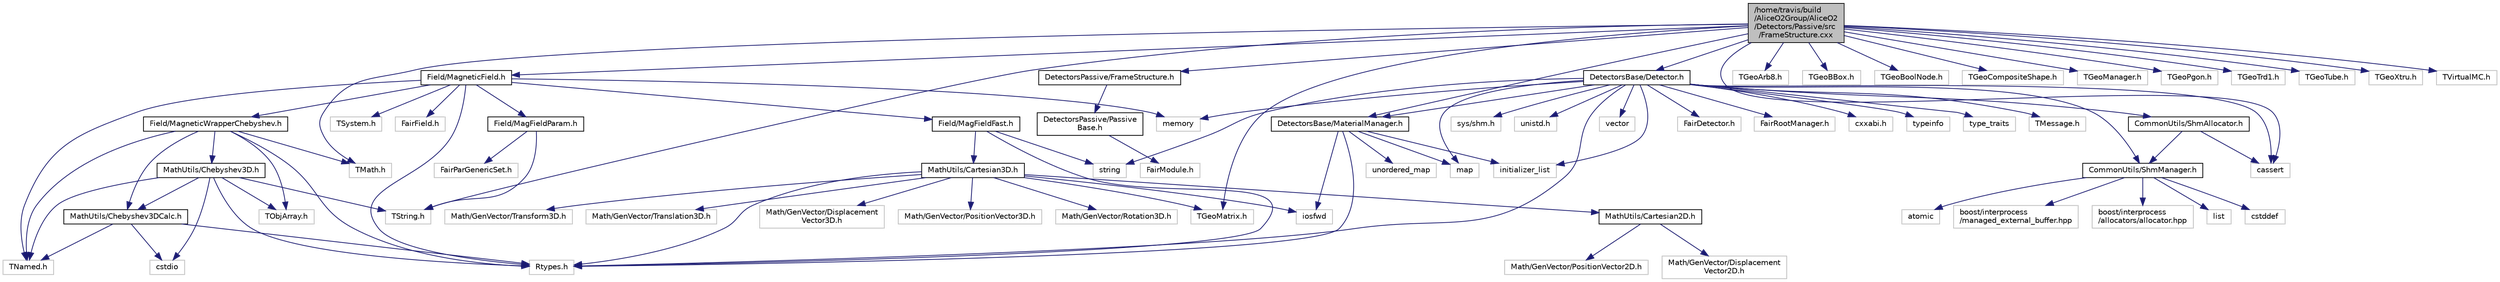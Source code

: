 digraph "/home/travis/build/AliceO2Group/AliceO2/Detectors/Passive/src/FrameStructure.cxx"
{
 // INTERACTIVE_SVG=YES
  bgcolor="transparent";
  edge [fontname="Helvetica",fontsize="10",labelfontname="Helvetica",labelfontsize="10"];
  node [fontname="Helvetica",fontsize="10",shape=record];
  Node0 [label="/home/travis/build\l/AliceO2Group/AliceO2\l/Detectors/Passive/src\l/FrameStructure.cxx",height=0.2,width=0.4,color="black", fillcolor="grey75", style="filled", fontcolor="black"];
  Node0 -> Node1 [color="midnightblue",fontsize="10",style="solid",fontname="Helvetica"];
  Node1 [label="Field/MagneticField.h",height=0.2,width=0.4,color="black",URL="$db/d4b/MagneticField_8h.html",tooltip="Definition of the MagF class. "];
  Node1 -> Node2 [color="midnightblue",fontsize="10",style="solid",fontname="Helvetica"];
  Node2 [label="FairField.h",height=0.2,width=0.4,color="grey75"];
  Node1 -> Node3 [color="midnightblue",fontsize="10",style="solid",fontname="Helvetica"];
  Node3 [label="Field/MagFieldParam.h",height=0.2,width=0.4,color="black",URL="$d3/d91/MagFieldParam_8h.html",tooltip="Definition of the MagFieldParam: container for ALICE mag. field parameters. "];
  Node3 -> Node4 [color="midnightblue",fontsize="10",style="solid",fontname="Helvetica"];
  Node4 [label="FairParGenericSet.h",height=0.2,width=0.4,color="grey75"];
  Node3 -> Node5 [color="midnightblue",fontsize="10",style="solid",fontname="Helvetica"];
  Node5 [label="TString.h",height=0.2,width=0.4,color="grey75"];
  Node1 -> Node6 [color="midnightblue",fontsize="10",style="solid",fontname="Helvetica"];
  Node6 [label="Field/MagneticWrapperChebyshev.h",height=0.2,width=0.4,color="black",URL="$dd/dfb/MagneticWrapperChebyshev_8h.html"];
  Node6 -> Node7 [color="midnightblue",fontsize="10",style="solid",fontname="Helvetica"];
  Node7 [label="TMath.h",height=0.2,width=0.4,color="grey75"];
  Node6 -> Node8 [color="midnightblue",fontsize="10",style="solid",fontname="Helvetica"];
  Node8 [label="TNamed.h",height=0.2,width=0.4,color="grey75"];
  Node6 -> Node9 [color="midnightblue",fontsize="10",style="solid",fontname="Helvetica"];
  Node9 [label="TObjArray.h",height=0.2,width=0.4,color="grey75"];
  Node6 -> Node10 [color="midnightblue",fontsize="10",style="solid",fontname="Helvetica"];
  Node10 [label="MathUtils/Chebyshev3D.h",height=0.2,width=0.4,color="black",URL="$d8/d64/Chebyshev3D_8h.html"];
  Node10 -> Node8 [color="midnightblue",fontsize="10",style="solid",fontname="Helvetica"];
  Node10 -> Node9 [color="midnightblue",fontsize="10",style="solid",fontname="Helvetica"];
  Node10 -> Node11 [color="midnightblue",fontsize="10",style="solid",fontname="Helvetica"];
  Node11 [label="cstdio",height=0.2,width=0.4,color="grey75"];
  Node10 -> Node12 [color="midnightblue",fontsize="10",style="solid",fontname="Helvetica"];
  Node12 [label="MathUtils/Chebyshev3DCalc.h",height=0.2,width=0.4,color="black",URL="$d4/d08/Chebyshev3DCalc_8h.html"];
  Node12 -> Node8 [color="midnightblue",fontsize="10",style="solid",fontname="Helvetica"];
  Node12 -> Node11 [color="midnightblue",fontsize="10",style="solid",fontname="Helvetica"];
  Node12 -> Node13 [color="midnightblue",fontsize="10",style="solid",fontname="Helvetica"];
  Node13 [label="Rtypes.h",height=0.2,width=0.4,color="grey75"];
  Node10 -> Node13 [color="midnightblue",fontsize="10",style="solid",fontname="Helvetica"];
  Node10 -> Node5 [color="midnightblue",fontsize="10",style="solid",fontname="Helvetica"];
  Node6 -> Node12 [color="midnightblue",fontsize="10",style="solid",fontname="Helvetica"];
  Node6 -> Node13 [color="midnightblue",fontsize="10",style="solid",fontname="Helvetica"];
  Node1 -> Node14 [color="midnightblue",fontsize="10",style="solid",fontname="Helvetica"];
  Node14 [label="Field/MagFieldFast.h",height=0.2,width=0.4,color="black",URL="$da/df4/MagFieldFast_8h.html",tooltip="Definition of the fast magnetic field parametrization MagFieldFast. "];
  Node14 -> Node13 [color="midnightblue",fontsize="10",style="solid",fontname="Helvetica"];
  Node14 -> Node15 [color="midnightblue",fontsize="10",style="solid",fontname="Helvetica"];
  Node15 [label="string",height=0.2,width=0.4,color="grey75"];
  Node14 -> Node16 [color="midnightblue",fontsize="10",style="solid",fontname="Helvetica"];
  Node16 [label="MathUtils/Cartesian3D.h",height=0.2,width=0.4,color="black",URL="$dd/d76/Cartesian3D_8h.html"];
  Node16 -> Node17 [color="midnightblue",fontsize="10",style="solid",fontname="Helvetica"];
  Node17 [label="Math/GenVector/Displacement\lVector3D.h",height=0.2,width=0.4,color="grey75"];
  Node16 -> Node18 [color="midnightblue",fontsize="10",style="solid",fontname="Helvetica"];
  Node18 [label="Math/GenVector/PositionVector3D.h",height=0.2,width=0.4,color="grey75"];
  Node16 -> Node19 [color="midnightblue",fontsize="10",style="solid",fontname="Helvetica"];
  Node19 [label="Math/GenVector/Rotation3D.h",height=0.2,width=0.4,color="grey75"];
  Node16 -> Node20 [color="midnightblue",fontsize="10",style="solid",fontname="Helvetica"];
  Node20 [label="Math/GenVector/Transform3D.h",height=0.2,width=0.4,color="grey75"];
  Node16 -> Node21 [color="midnightblue",fontsize="10",style="solid",fontname="Helvetica"];
  Node21 [label="Math/GenVector/Translation3D.h",height=0.2,width=0.4,color="grey75"];
  Node16 -> Node13 [color="midnightblue",fontsize="10",style="solid",fontname="Helvetica"];
  Node16 -> Node22 [color="midnightblue",fontsize="10",style="solid",fontname="Helvetica"];
  Node22 [label="TGeoMatrix.h",height=0.2,width=0.4,color="grey75"];
  Node16 -> Node23 [color="midnightblue",fontsize="10",style="solid",fontname="Helvetica"];
  Node23 [label="iosfwd",height=0.2,width=0.4,color="grey75"];
  Node16 -> Node24 [color="midnightblue",fontsize="10",style="solid",fontname="Helvetica"];
  Node24 [label="MathUtils/Cartesian2D.h",height=0.2,width=0.4,color="black",URL="$d2/dd0/Cartesian2D_8h.html"];
  Node24 -> Node25 [color="midnightblue",fontsize="10",style="solid",fontname="Helvetica"];
  Node25 [label="Math/GenVector/Displacement\lVector2D.h",height=0.2,width=0.4,color="grey75"];
  Node24 -> Node26 [color="midnightblue",fontsize="10",style="solid",fontname="Helvetica"];
  Node26 [label="Math/GenVector/PositionVector2D.h",height=0.2,width=0.4,color="grey75"];
  Node1 -> Node27 [color="midnightblue",fontsize="10",style="solid",fontname="Helvetica"];
  Node27 [label="TSystem.h",height=0.2,width=0.4,color="grey75"];
  Node1 -> Node13 [color="midnightblue",fontsize="10",style="solid",fontname="Helvetica"];
  Node1 -> Node8 [color="midnightblue",fontsize="10",style="solid",fontname="Helvetica"];
  Node1 -> Node28 [color="midnightblue",fontsize="10",style="solid",fontname="Helvetica"];
  Node28 [label="memory",height=0.2,width=0.4,color="grey75"];
  Node0 -> Node29 [color="midnightblue",fontsize="10",style="solid",fontname="Helvetica"];
  Node29 [label="DetectorsPassive/FrameStructure.h",height=0.2,width=0.4,color="black",URL="$d2/d69/FrameStructure_8h.html"];
  Node29 -> Node30 [color="midnightblue",fontsize="10",style="solid",fontname="Helvetica"];
  Node30 [label="DetectorsPassive/Passive\lBase.h",height=0.2,width=0.4,color="black",URL="$d4/d6e/PassiveBase_8h.html"];
  Node30 -> Node31 [color="midnightblue",fontsize="10",style="solid",fontname="Helvetica"];
  Node31 [label="FairModule.h",height=0.2,width=0.4,color="grey75"];
  Node0 -> Node32 [color="midnightblue",fontsize="10",style="solid",fontname="Helvetica"];
  Node32 [label="DetectorsBase/Detector.h",height=0.2,width=0.4,color="black",URL="$d1/d3a/Base_2include_2DetectorsBase_2Detector_8h.html"];
  Node32 -> Node33 [color="midnightblue",fontsize="10",style="solid",fontname="Helvetica"];
  Node33 [label="map",height=0.2,width=0.4,color="grey75"];
  Node32 -> Node34 [color="midnightblue",fontsize="10",style="solid",fontname="Helvetica"];
  Node34 [label="vector",height=0.2,width=0.4,color="grey75"];
  Node32 -> Node35 [color="midnightblue",fontsize="10",style="solid",fontname="Helvetica"];
  Node35 [label="initializer_list",height=0.2,width=0.4,color="grey75"];
  Node32 -> Node28 [color="midnightblue",fontsize="10",style="solid",fontname="Helvetica"];
  Node32 -> Node36 [color="midnightblue",fontsize="10",style="solid",fontname="Helvetica"];
  Node36 [label="FairDetector.h",height=0.2,width=0.4,color="grey75"];
  Node32 -> Node37 [color="midnightblue",fontsize="10",style="solid",fontname="Helvetica"];
  Node37 [label="FairRootManager.h",height=0.2,width=0.4,color="grey75"];
  Node32 -> Node38 [color="midnightblue",fontsize="10",style="solid",fontname="Helvetica"];
  Node38 [label="DetectorsBase/MaterialManager.h",height=0.2,width=0.4,color="black",URL="$d0/d9a/MaterialManager_8h.html"];
  Node38 -> Node13 [color="midnightblue",fontsize="10",style="solid",fontname="Helvetica"];
  Node38 -> Node33 [color="midnightblue",fontsize="10",style="solid",fontname="Helvetica"];
  Node38 -> Node39 [color="midnightblue",fontsize="10",style="solid",fontname="Helvetica"];
  Node39 [label="unordered_map",height=0.2,width=0.4,color="grey75"];
  Node38 -> Node35 [color="midnightblue",fontsize="10",style="solid",fontname="Helvetica"];
  Node38 -> Node23 [color="midnightblue",fontsize="10",style="solid",fontname="Helvetica"];
  Node32 -> Node13 [color="midnightblue",fontsize="10",style="solid",fontname="Helvetica"];
  Node32 -> Node40 [color="midnightblue",fontsize="10",style="solid",fontname="Helvetica"];
  Node40 [label="cxxabi.h",height=0.2,width=0.4,color="grey75"];
  Node32 -> Node41 [color="midnightblue",fontsize="10",style="solid",fontname="Helvetica"];
  Node41 [label="typeinfo",height=0.2,width=0.4,color="grey75"];
  Node32 -> Node42 [color="midnightblue",fontsize="10",style="solid",fontname="Helvetica"];
  Node42 [label="type_traits",height=0.2,width=0.4,color="grey75"];
  Node32 -> Node15 [color="midnightblue",fontsize="10",style="solid",fontname="Helvetica"];
  Node32 -> Node43 [color="midnightblue",fontsize="10",style="solid",fontname="Helvetica"];
  Node43 [label="TMessage.h",height=0.2,width=0.4,color="grey75"];
  Node32 -> Node44 [color="midnightblue",fontsize="10",style="solid",fontname="Helvetica"];
  Node44 [label="CommonUtils/ShmManager.h",height=0.2,width=0.4,color="black",URL="$de/d61/ShmManager_8h.html"];
  Node44 -> Node45 [color="midnightblue",fontsize="10",style="solid",fontname="Helvetica"];
  Node45 [label="list",height=0.2,width=0.4,color="grey75"];
  Node44 -> Node46 [color="midnightblue",fontsize="10",style="solid",fontname="Helvetica"];
  Node46 [label="cstddef",height=0.2,width=0.4,color="grey75"];
  Node44 -> Node47 [color="midnightblue",fontsize="10",style="solid",fontname="Helvetica"];
  Node47 [label="atomic",height=0.2,width=0.4,color="grey75"];
  Node44 -> Node48 [color="midnightblue",fontsize="10",style="solid",fontname="Helvetica"];
  Node48 [label="boost/interprocess\l/managed_external_buffer.hpp",height=0.2,width=0.4,color="grey75"];
  Node44 -> Node49 [color="midnightblue",fontsize="10",style="solid",fontname="Helvetica"];
  Node49 [label="boost/interprocess\l/allocators/allocator.hpp",height=0.2,width=0.4,color="grey75"];
  Node32 -> Node50 [color="midnightblue",fontsize="10",style="solid",fontname="Helvetica"];
  Node50 [label="CommonUtils/ShmAllocator.h",height=0.2,width=0.4,color="black",URL="$d0/d91/ShmAllocator_8h.html"];
  Node50 -> Node44 [color="midnightblue",fontsize="10",style="solid",fontname="Helvetica"];
  Node50 -> Node51 [color="midnightblue",fontsize="10",style="solid",fontname="Helvetica"];
  Node51 [label="cassert",height=0.2,width=0.4,color="grey75"];
  Node32 -> Node52 [color="midnightblue",fontsize="10",style="solid",fontname="Helvetica"];
  Node52 [label="sys/shm.h",height=0.2,width=0.4,color="grey75"];
  Node32 -> Node53 [color="midnightblue",fontsize="10",style="solid",fontname="Helvetica"];
  Node53 [label="unistd.h",height=0.2,width=0.4,color="grey75"];
  Node32 -> Node51 [color="midnightblue",fontsize="10",style="solid",fontname="Helvetica"];
  Node0 -> Node38 [color="midnightblue",fontsize="10",style="solid",fontname="Helvetica"];
  Node0 -> Node54 [color="midnightblue",fontsize="10",style="solid",fontname="Helvetica"];
  Node54 [label="TGeoArb8.h",height=0.2,width=0.4,color="grey75"];
  Node0 -> Node55 [color="midnightblue",fontsize="10",style="solid",fontname="Helvetica"];
  Node55 [label="TGeoBBox.h",height=0.2,width=0.4,color="grey75"];
  Node0 -> Node56 [color="midnightblue",fontsize="10",style="solid",fontname="Helvetica"];
  Node56 [label="TGeoBoolNode.h",height=0.2,width=0.4,color="grey75"];
  Node0 -> Node57 [color="midnightblue",fontsize="10",style="solid",fontname="Helvetica"];
  Node57 [label="TGeoCompositeShape.h",height=0.2,width=0.4,color="grey75"];
  Node0 -> Node58 [color="midnightblue",fontsize="10",style="solid",fontname="Helvetica"];
  Node58 [label="TGeoManager.h",height=0.2,width=0.4,color="grey75"];
  Node0 -> Node22 [color="midnightblue",fontsize="10",style="solid",fontname="Helvetica"];
  Node0 -> Node59 [color="midnightblue",fontsize="10",style="solid",fontname="Helvetica"];
  Node59 [label="TGeoPgon.h",height=0.2,width=0.4,color="grey75"];
  Node0 -> Node60 [color="midnightblue",fontsize="10",style="solid",fontname="Helvetica"];
  Node60 [label="TGeoTrd1.h",height=0.2,width=0.4,color="grey75"];
  Node0 -> Node61 [color="midnightblue",fontsize="10",style="solid",fontname="Helvetica"];
  Node61 [label="TGeoTube.h",height=0.2,width=0.4,color="grey75"];
  Node0 -> Node62 [color="midnightblue",fontsize="10",style="solid",fontname="Helvetica"];
  Node62 [label="TGeoXtru.h",height=0.2,width=0.4,color="grey75"];
  Node0 -> Node7 [color="midnightblue",fontsize="10",style="solid",fontname="Helvetica"];
  Node0 -> Node5 [color="midnightblue",fontsize="10",style="solid",fontname="Helvetica"];
  Node0 -> Node63 [color="midnightblue",fontsize="10",style="solid",fontname="Helvetica"];
  Node63 [label="TVirtualMC.h",height=0.2,width=0.4,color="grey75"];
  Node0 -> Node51 [color="midnightblue",fontsize="10",style="solid",fontname="Helvetica"];
}
